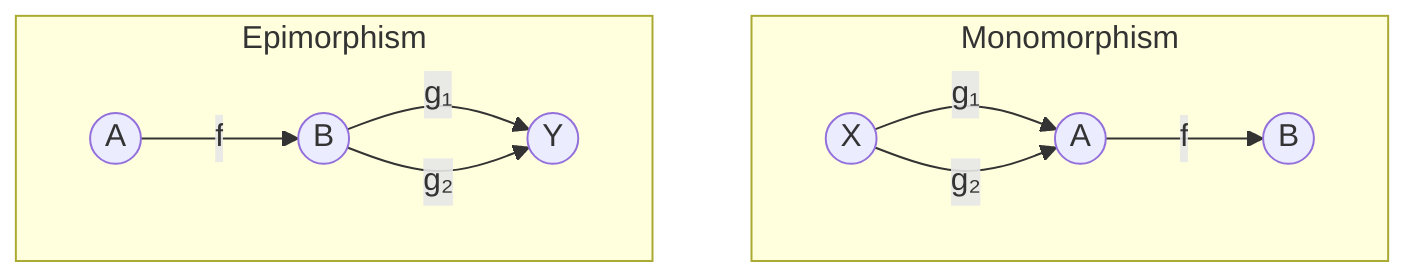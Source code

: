 graph TD
    subgraph "Monomorphism"
    X1((X)) --> |g₁| A1((A))
    X1 --> |g₂| A1
    A1 --> |f| B1((B))
    end
    
    subgraph "Epimorphism"
    A2((A)) --> |f| B2((B))
    B2 --> |g₁| Y2((Y))
    B2 --> |g₂| Y2
    end